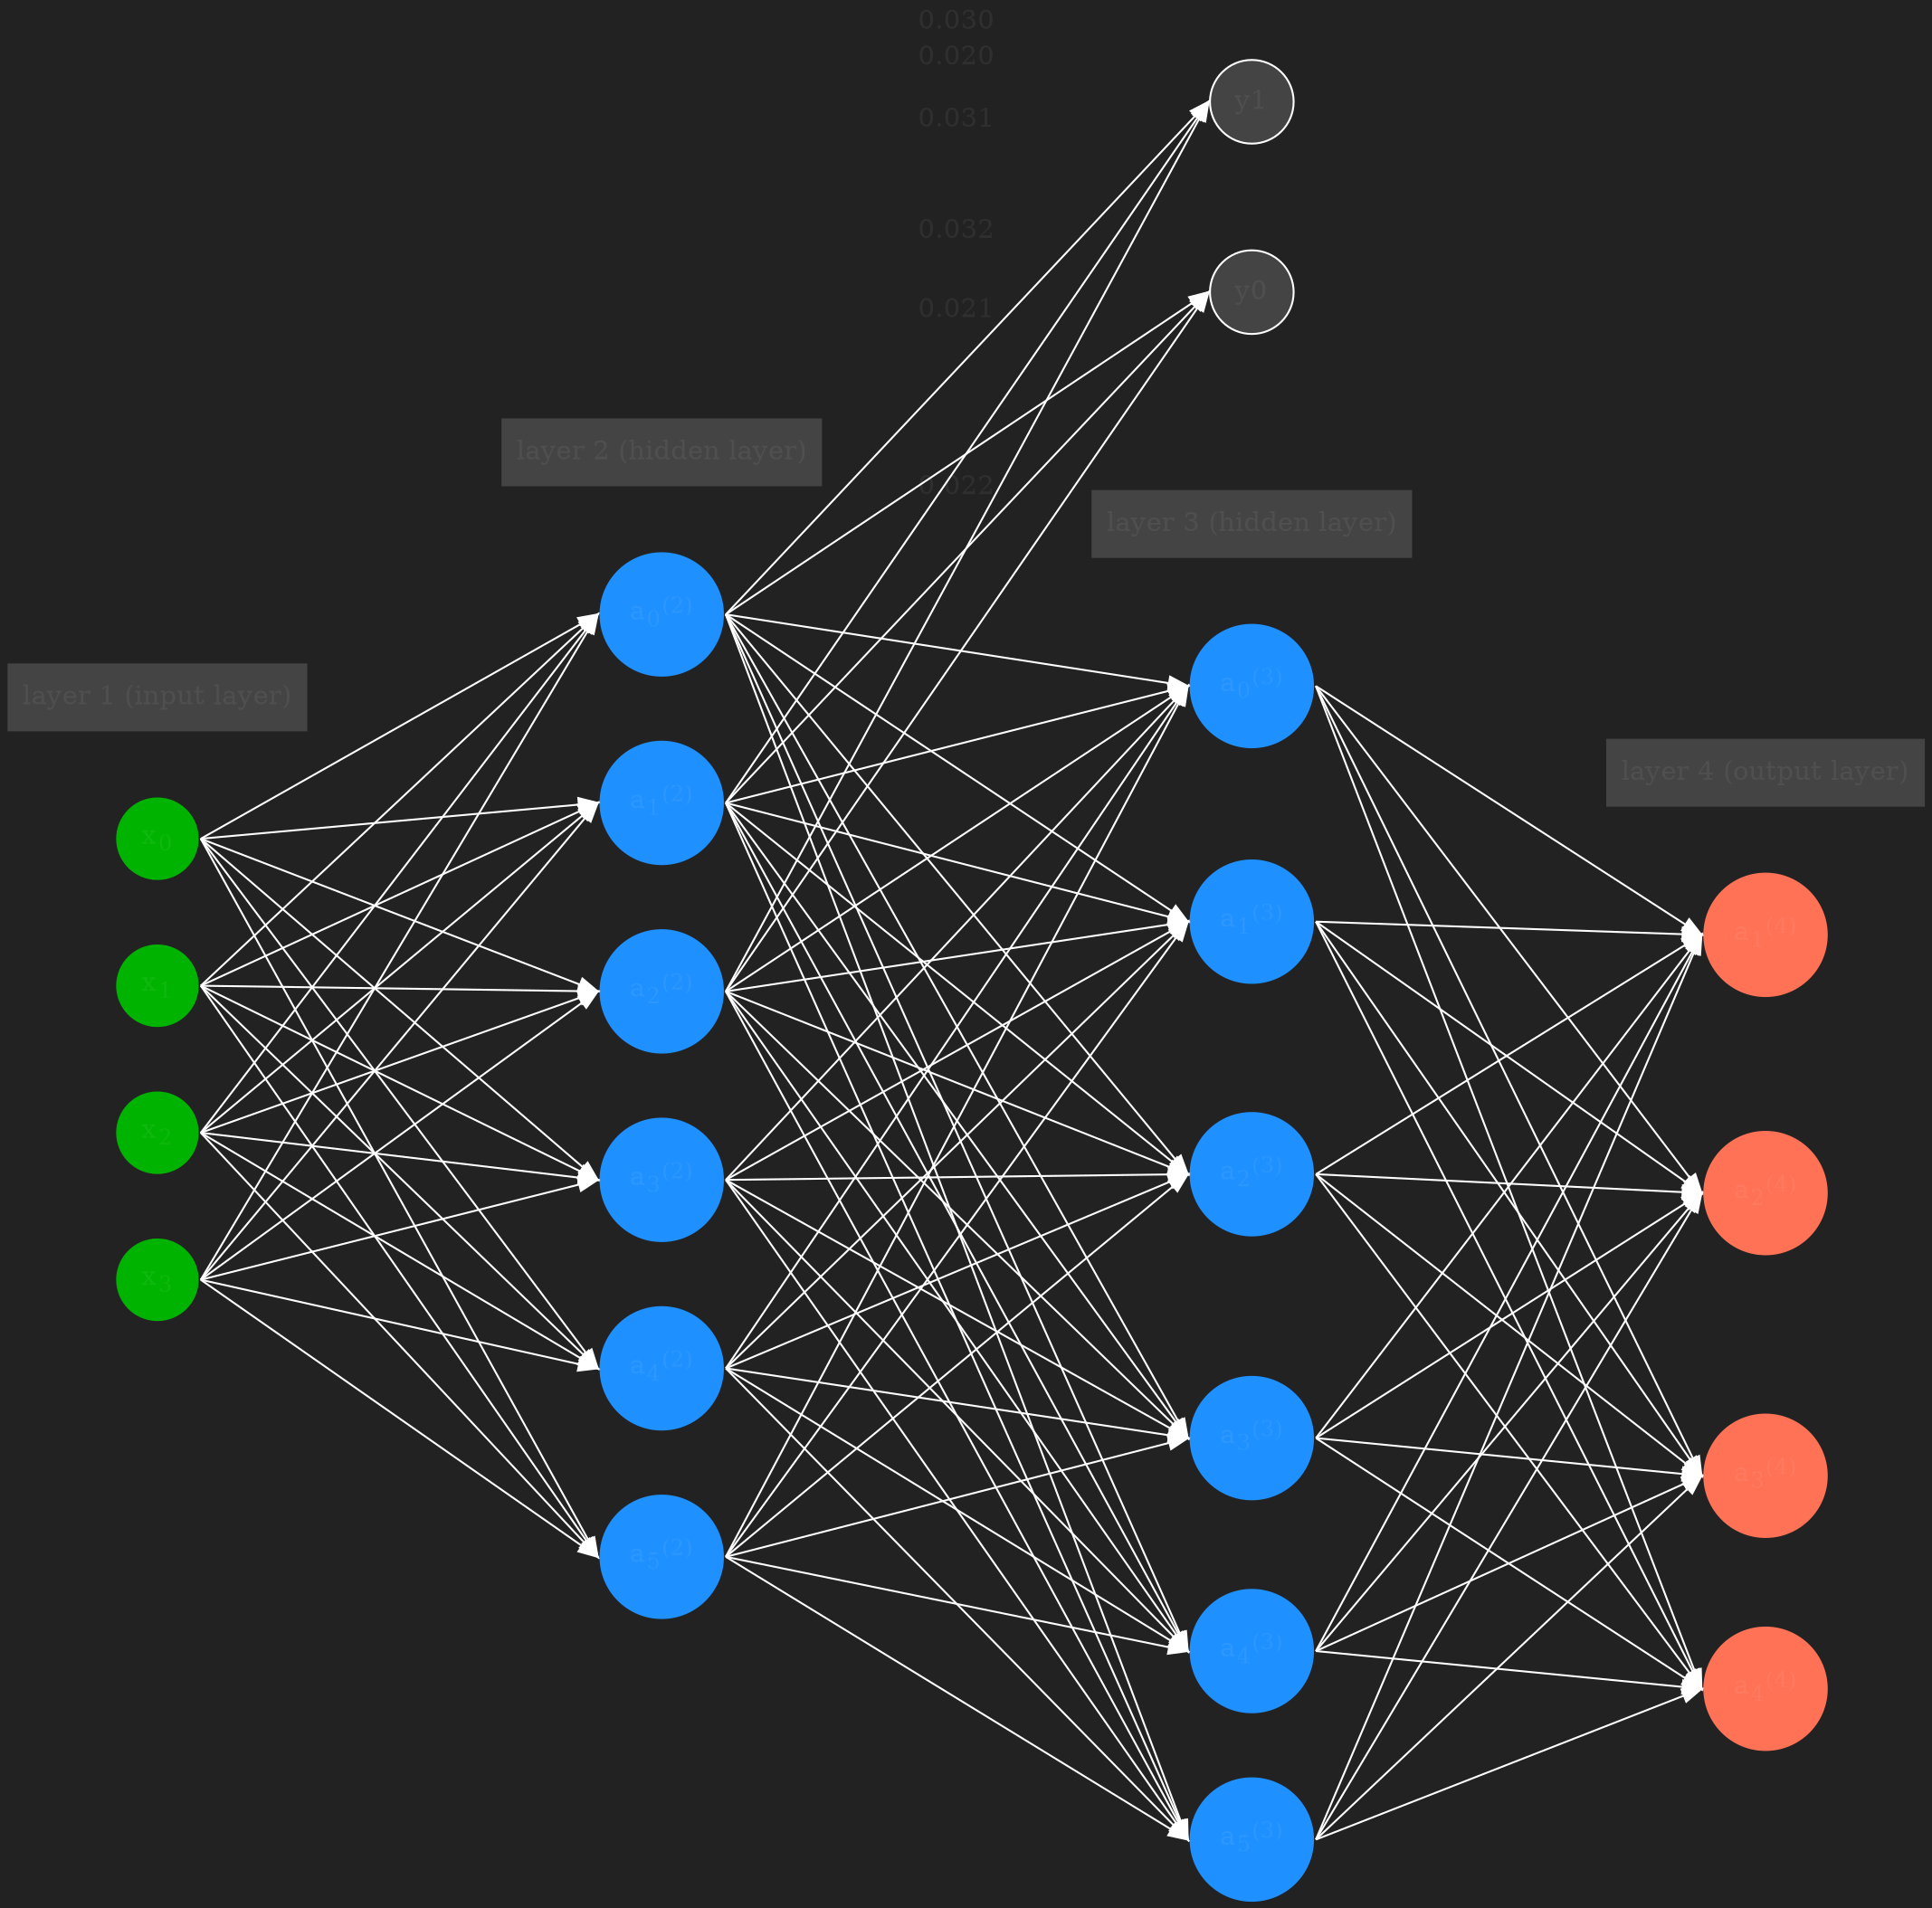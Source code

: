 digraph NNGraph {
    bgcolor="#222222"
    node [style=filled, fillcolor="#444444", fontcolor="#FFFFFFF", color = "#FFFFFF", shape="circle"]
    edge [fontcolor="#FFFFFFF", color = "#FFFFFF"]
    graph [fontcolor="#FFFFFFF", color = "#FFFFFF"]

    rankdir = LR;
    splines=false;
    edge[style=invis];
    ranksep= 1.4;
    {
        node [shape=circle, color="#ffcc00", style=filled, fillcolor="#ffcc00"];
    }
    {
        node [shape=circle, color="#00b300", style=filled, fillcolor="#00b300"];
        x0 [label=<x<sub>0</sub>>];
        x1 [label=<x<sub>1</sub>>];
        x2 [label=<x<sub>2</sub>>]; 
        x3 [label=<x<sub>3</sub>>];
    }
    {
        node [shape=circle, color=dodgerblue, style=filled, fillcolor=dodgerblue];
        a02 [label=<a<sub>0</sub><sup>(2)</sup>>];
        a12 [label=<a<sub>1</sub><sup>(2)</sup>>];
        a22 [label=<a<sub>2</sub><sup>(2)</sup>>];
        a32 [label=<a<sub>3</sub><sup>(2)</sup>>];
        a42 [label=<a<sub>4</sub><sup>(2)</sup>>];
        a52 [label=<a<sub>5</sub><sup>(2)</sup>>];

        a03 [label=<a<sub>0</sub><sup>(3)</sup>>];
        a13 [label=<a<sub>1</sub><sup>(3)</sup>>];
        a23 [label=<a<sub>2</sub><sup>(3)</sup>>];
        a33 [label=<a<sub>3</sub><sup>(3)</sup>>];
        a43 [label=<a<sub>4</sub><sup>(3)</sup>>];
        a53 [label=<a<sub>5</sub><sup>(3)</sup>>];
    }
    {
        node [shape=circle, color=coral1, style=filled, fillcolor=coral1];
        O1 [label=<a<sub>1</sub><sup>(4)</sup>>];
        O2 [label=<a<sub>2</sub><sup>(4)</sup>>]; 
        O3 [label=<a<sub>3</sub><sup>(4)</sup>>]; 
        O4 [label=<a<sub>4</sub><sup>(4)</sup>>];
    }
    {
        rank=same;
        x0->x1->x2->x3;
    }
    {
        rank=same;
        a02->a12->a22->a32->a42->a52;
    }
    {
        rank=same;
        a03->a13->a23->a33->a43->a53;
    }
    {
        rank=same;
        O1->O2->O3->O4;
    }
    a02->a03;  // prevent tilting
    l0 [shape=plaintext, label="layer 1 (input layer)"];
    l0->x0;
    {rank=same; l0;x0};
    l1 [shape=plaintext, label="layer 2 (hidden layer)"];
    l1->a02;
    {rank=same; l1;a02};
    l2 [shape=plaintext, label="layer 3 (hidden layer)"];
    l2->a03;
    {rank=same; l2;a03};
    l3 [shape=plaintext, label="layer 4 (output layer)"];
    l3->O1;
    {rank=same; l3;O1};
    edge[style=solid, tailport=e, headport=w];
    {x0; x1; x2; x3} -> {a02;a12;a22;a32;a42;a52};
    {a02;a12;a22;a32;a42;a52} -> {a03;a13;a23;a33;a43;a53};
    {a03;a13;a23;a33;a43;a53} -> {O1,O2,O3,O4};


    a02->y0[label="0.020"];
    a12->y0[label="0.021"];
    a22->y0[label="0.022"];

    a02->y1[label="0.030"];
    a12->y1[label="0.031"];
    a22->y1[label="0.032"];
}
